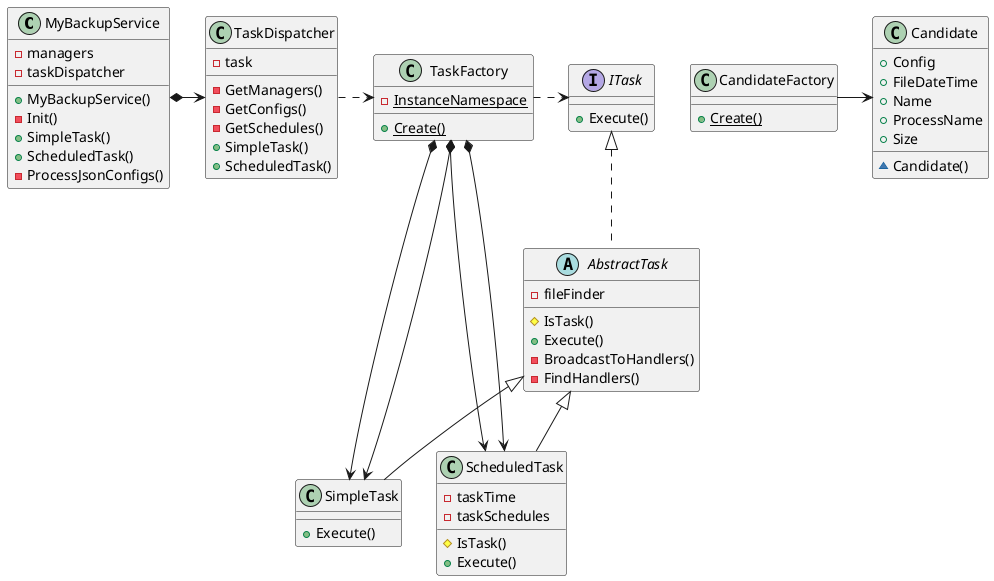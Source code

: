 @startuml

class MyBackupService {
-managers
-taskDispatcher
+MyBackupService()
-Init()
+SimpleTask()
+ScheduledTask()
-ProcessJsonConfigs()
}

class TaskDispatcher {
-task
-GetManagers()
-GetConfigs()
-GetSchedules()
+SimpleTask()
+ScheduledTask()
}

class TaskFactory {
{static} -InstanceNamespace
{static} +Create()
}

interface ITask {
+Execute()
}

abstract class AbstractTask {
-fileFinder
#IsTask()
+Execute()
-BroadcastToHandlers()
-FindHandlers()
}

class SimpleTask {
+Execute()
}

class ScheduledTask {
-taskTime
-taskSchedules
#IsTask()
+Execute()
}

class CandidateFactory {
{static} +Create()
}

class Candidate {
+Config
+FileDateTime
+Name
+ProcessName
+Size
~Candidate()
}

TaskFactory *-> SimpleTask
TaskFactory *-> ScheduledTask
CandidateFactory -> Candidate
MyBackupService *-> TaskDispatcher
TaskDispatcher .> TaskFactory
TaskFactory *-> SimpleTask
TaskFactory *-> ScheduledTask
ITask <|.. AbstractTask
AbstractTask <|-- SimpleTask
AbstractTask <|-- ScheduledTask
TaskFactory .> ITask

@enduml